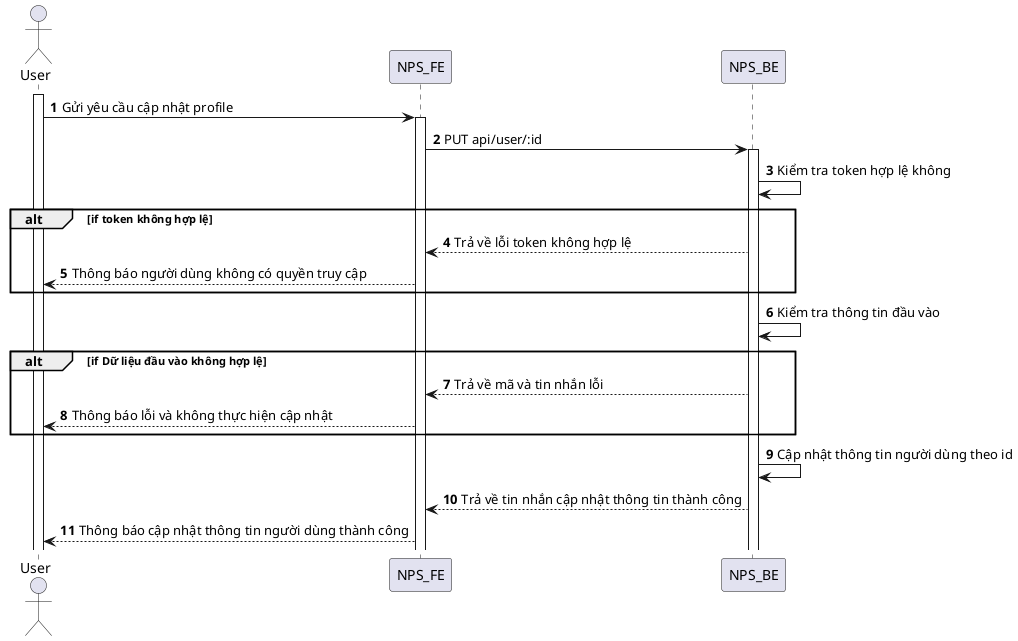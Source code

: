 @startuml
autonumber
actor User
activate User
User -> NPS_FE: Gửi yêu cầu cập nhật profile
activate NPS_FE
NPS_FE -> NPS_BE: PUT api/user/:id
activate NPS_BE
NPS_BE -> NPS_BE: Kiểm tra token hợp lệ không

alt if token không hợp lệ
NPS_BE --> NPS_FE: Trả về lỗi token không hợp lệ
NPS_FE --> User: Thông báo người dùng không có quyền truy cập
end

NPS_BE -> NPS_BE:Kiểm tra thông tin đầu vào
alt if Dữ liệu đầu vào không hợp lệ
NPS_BE --> NPS_FE: Trả về mã và tin nhắn lỗi
NPS_FE --> User: Thông báo lỗi và không thực hiện cập nhật
end alt

NPS_BE -> NPS_BE: Cập nhật thông tin người dùng theo id
NPS_BE --> NPS_FE: Trả về tin nhắn cập nhật thông tin thành công
NPS_FE --> User: Thông báo cập nhật thông tin người dùng thành công
@enduml